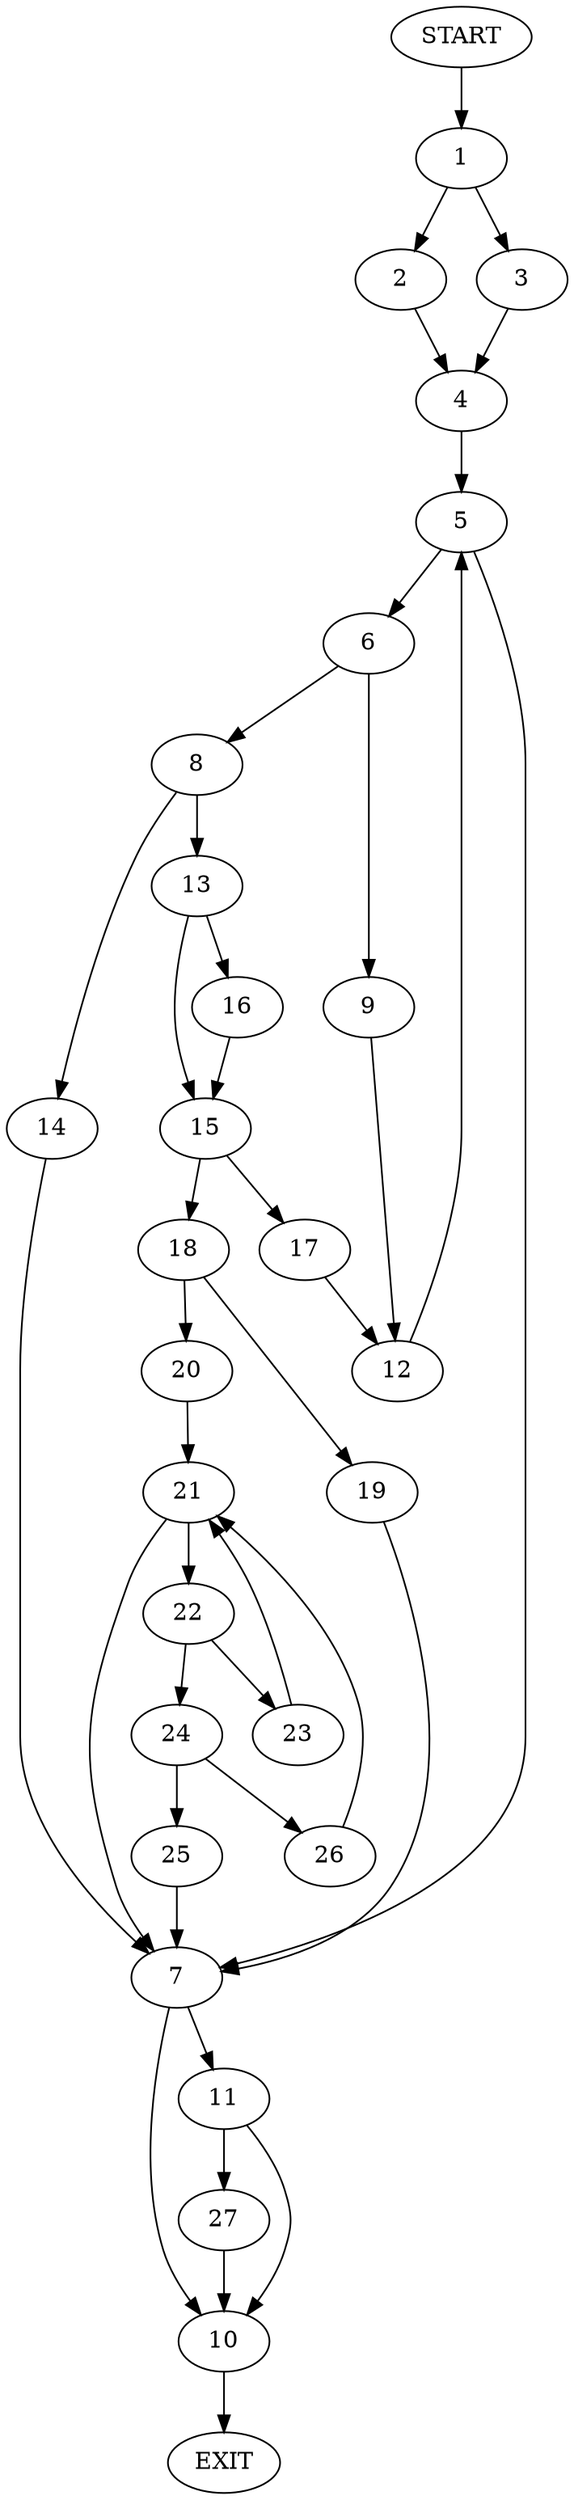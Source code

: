 digraph {
0 [label="START"]
28 [label="EXIT"]
0 -> 1
1 -> 2
1 -> 3
2 -> 4
3 -> 4
4 -> 5
5 -> 6
5 -> 7
6 -> 8
6 -> 9
7 -> 10
7 -> 11
9 -> 12
8 -> 13
8 -> 14
12 -> 5
13 -> 15
13 -> 16
14 -> 7
15 -> 17
15 -> 18
16 -> 15
18 -> 19
18 -> 20
17 -> 12
20 -> 21
19 -> 7
21 -> 7
21 -> 22
22 -> 23
22 -> 24
24 -> 25
24 -> 26
23 -> 21
25 -> 7
26 -> 21
11 -> 27
11 -> 10
10 -> 28
27 -> 10
}
